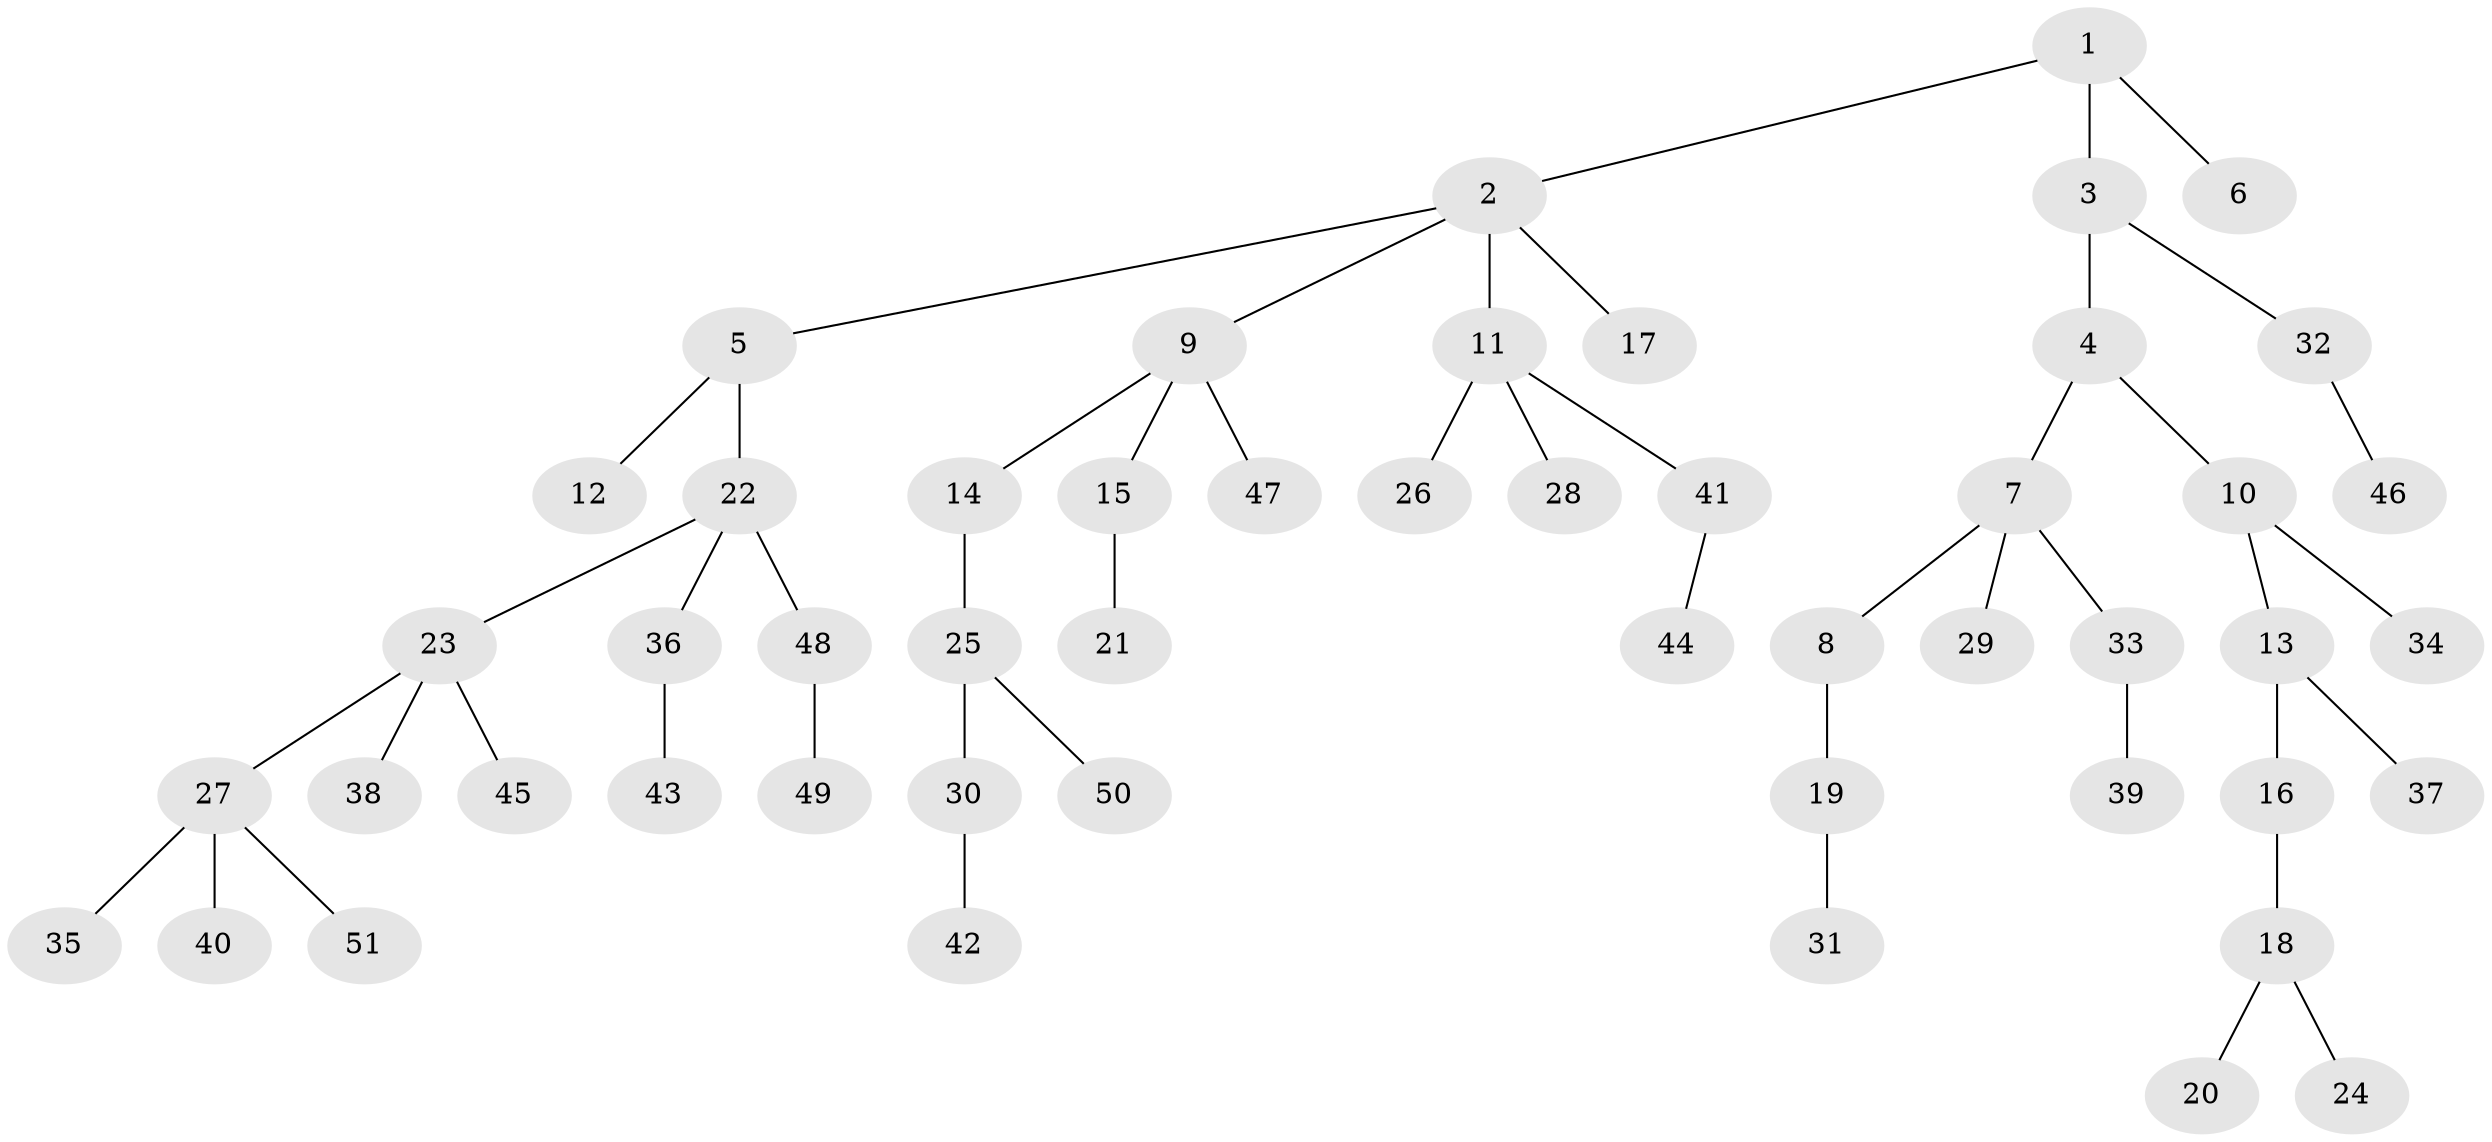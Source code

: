 // Generated by graph-tools (version 1.1) at 2025/53/03/09/25 04:53:30]
// undirected, 51 vertices, 50 edges
graph export_dot {
graph [start="1"]
  node [color=gray90,style=filled];
  1;
  2;
  3;
  4;
  5;
  6;
  7;
  8;
  9;
  10;
  11;
  12;
  13;
  14;
  15;
  16;
  17;
  18;
  19;
  20;
  21;
  22;
  23;
  24;
  25;
  26;
  27;
  28;
  29;
  30;
  31;
  32;
  33;
  34;
  35;
  36;
  37;
  38;
  39;
  40;
  41;
  42;
  43;
  44;
  45;
  46;
  47;
  48;
  49;
  50;
  51;
  1 -- 2;
  1 -- 3;
  1 -- 6;
  2 -- 5;
  2 -- 9;
  2 -- 11;
  2 -- 17;
  3 -- 4;
  3 -- 32;
  4 -- 7;
  4 -- 10;
  5 -- 12;
  5 -- 22;
  7 -- 8;
  7 -- 29;
  7 -- 33;
  8 -- 19;
  9 -- 14;
  9 -- 15;
  9 -- 47;
  10 -- 13;
  10 -- 34;
  11 -- 26;
  11 -- 28;
  11 -- 41;
  13 -- 16;
  13 -- 37;
  14 -- 25;
  15 -- 21;
  16 -- 18;
  18 -- 20;
  18 -- 24;
  19 -- 31;
  22 -- 23;
  22 -- 36;
  22 -- 48;
  23 -- 27;
  23 -- 38;
  23 -- 45;
  25 -- 30;
  25 -- 50;
  27 -- 35;
  27 -- 40;
  27 -- 51;
  30 -- 42;
  32 -- 46;
  33 -- 39;
  36 -- 43;
  41 -- 44;
  48 -- 49;
}
